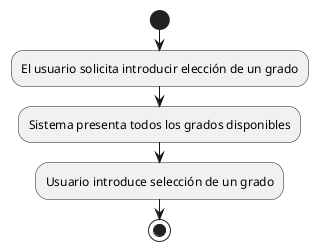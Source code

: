 @startuml
start
:El usuario solicita introducir elección de un grado;
:Sistema presenta todos los grados disponibles;
:Usuario introduce selección de un grado;
stop
@enduml

